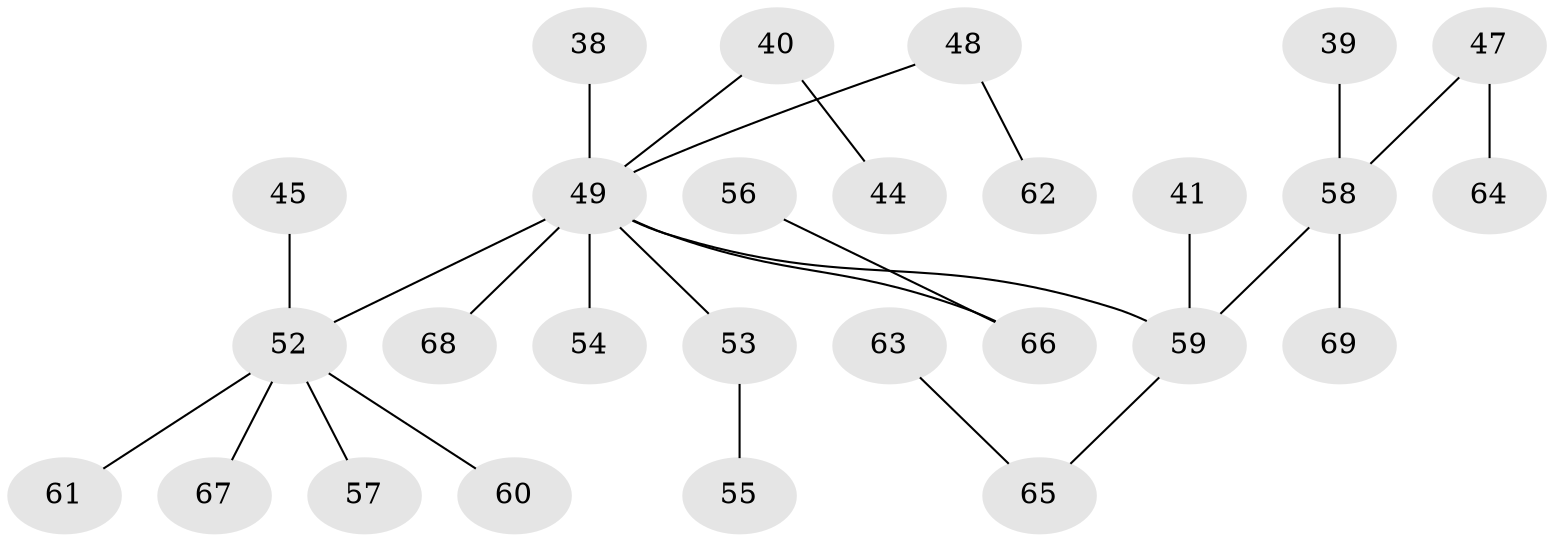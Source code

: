 // original degree distribution, {5: 0.028985507246376812, 4: 0.11594202898550725, 2: 0.2463768115942029, 1: 0.4782608695652174, 3: 0.13043478260869565}
// Generated by graph-tools (version 1.1) at 2025/56/03/04/25 21:56:14]
// undirected, 27 vertices, 26 edges
graph export_dot {
graph [start="1"]
  node [color=gray90,style=filled];
  38;
  39;
  40;
  41;
  44;
  45;
  47;
  48;
  49 [super="+18+30+43"];
  52 [super="+31+50"];
  53;
  54;
  55;
  56;
  57;
  58 [super="+28"];
  59 [super="+35+16+19+27+33+23"];
  60;
  61;
  62;
  63;
  64;
  65 [super="+51"];
  66 [super="+6+14+20+24"];
  67;
  68;
  69;
  38 -- 49;
  39 -- 58;
  40 -- 44;
  40 -- 49;
  41 -- 59;
  45 -- 52;
  47 -- 64;
  47 -- 58;
  48 -- 62;
  48 -- 49;
  49 -- 53;
  49 -- 54;
  49 -- 66;
  49 -- 68;
  49 -- 59;
  49 -- 52;
  52 -- 67;
  52 -- 57;
  52 -- 60;
  52 -- 61;
  53 -- 55;
  56 -- 66;
  58 -- 69;
  58 -- 59;
  59 -- 65;
  63 -- 65;
}
